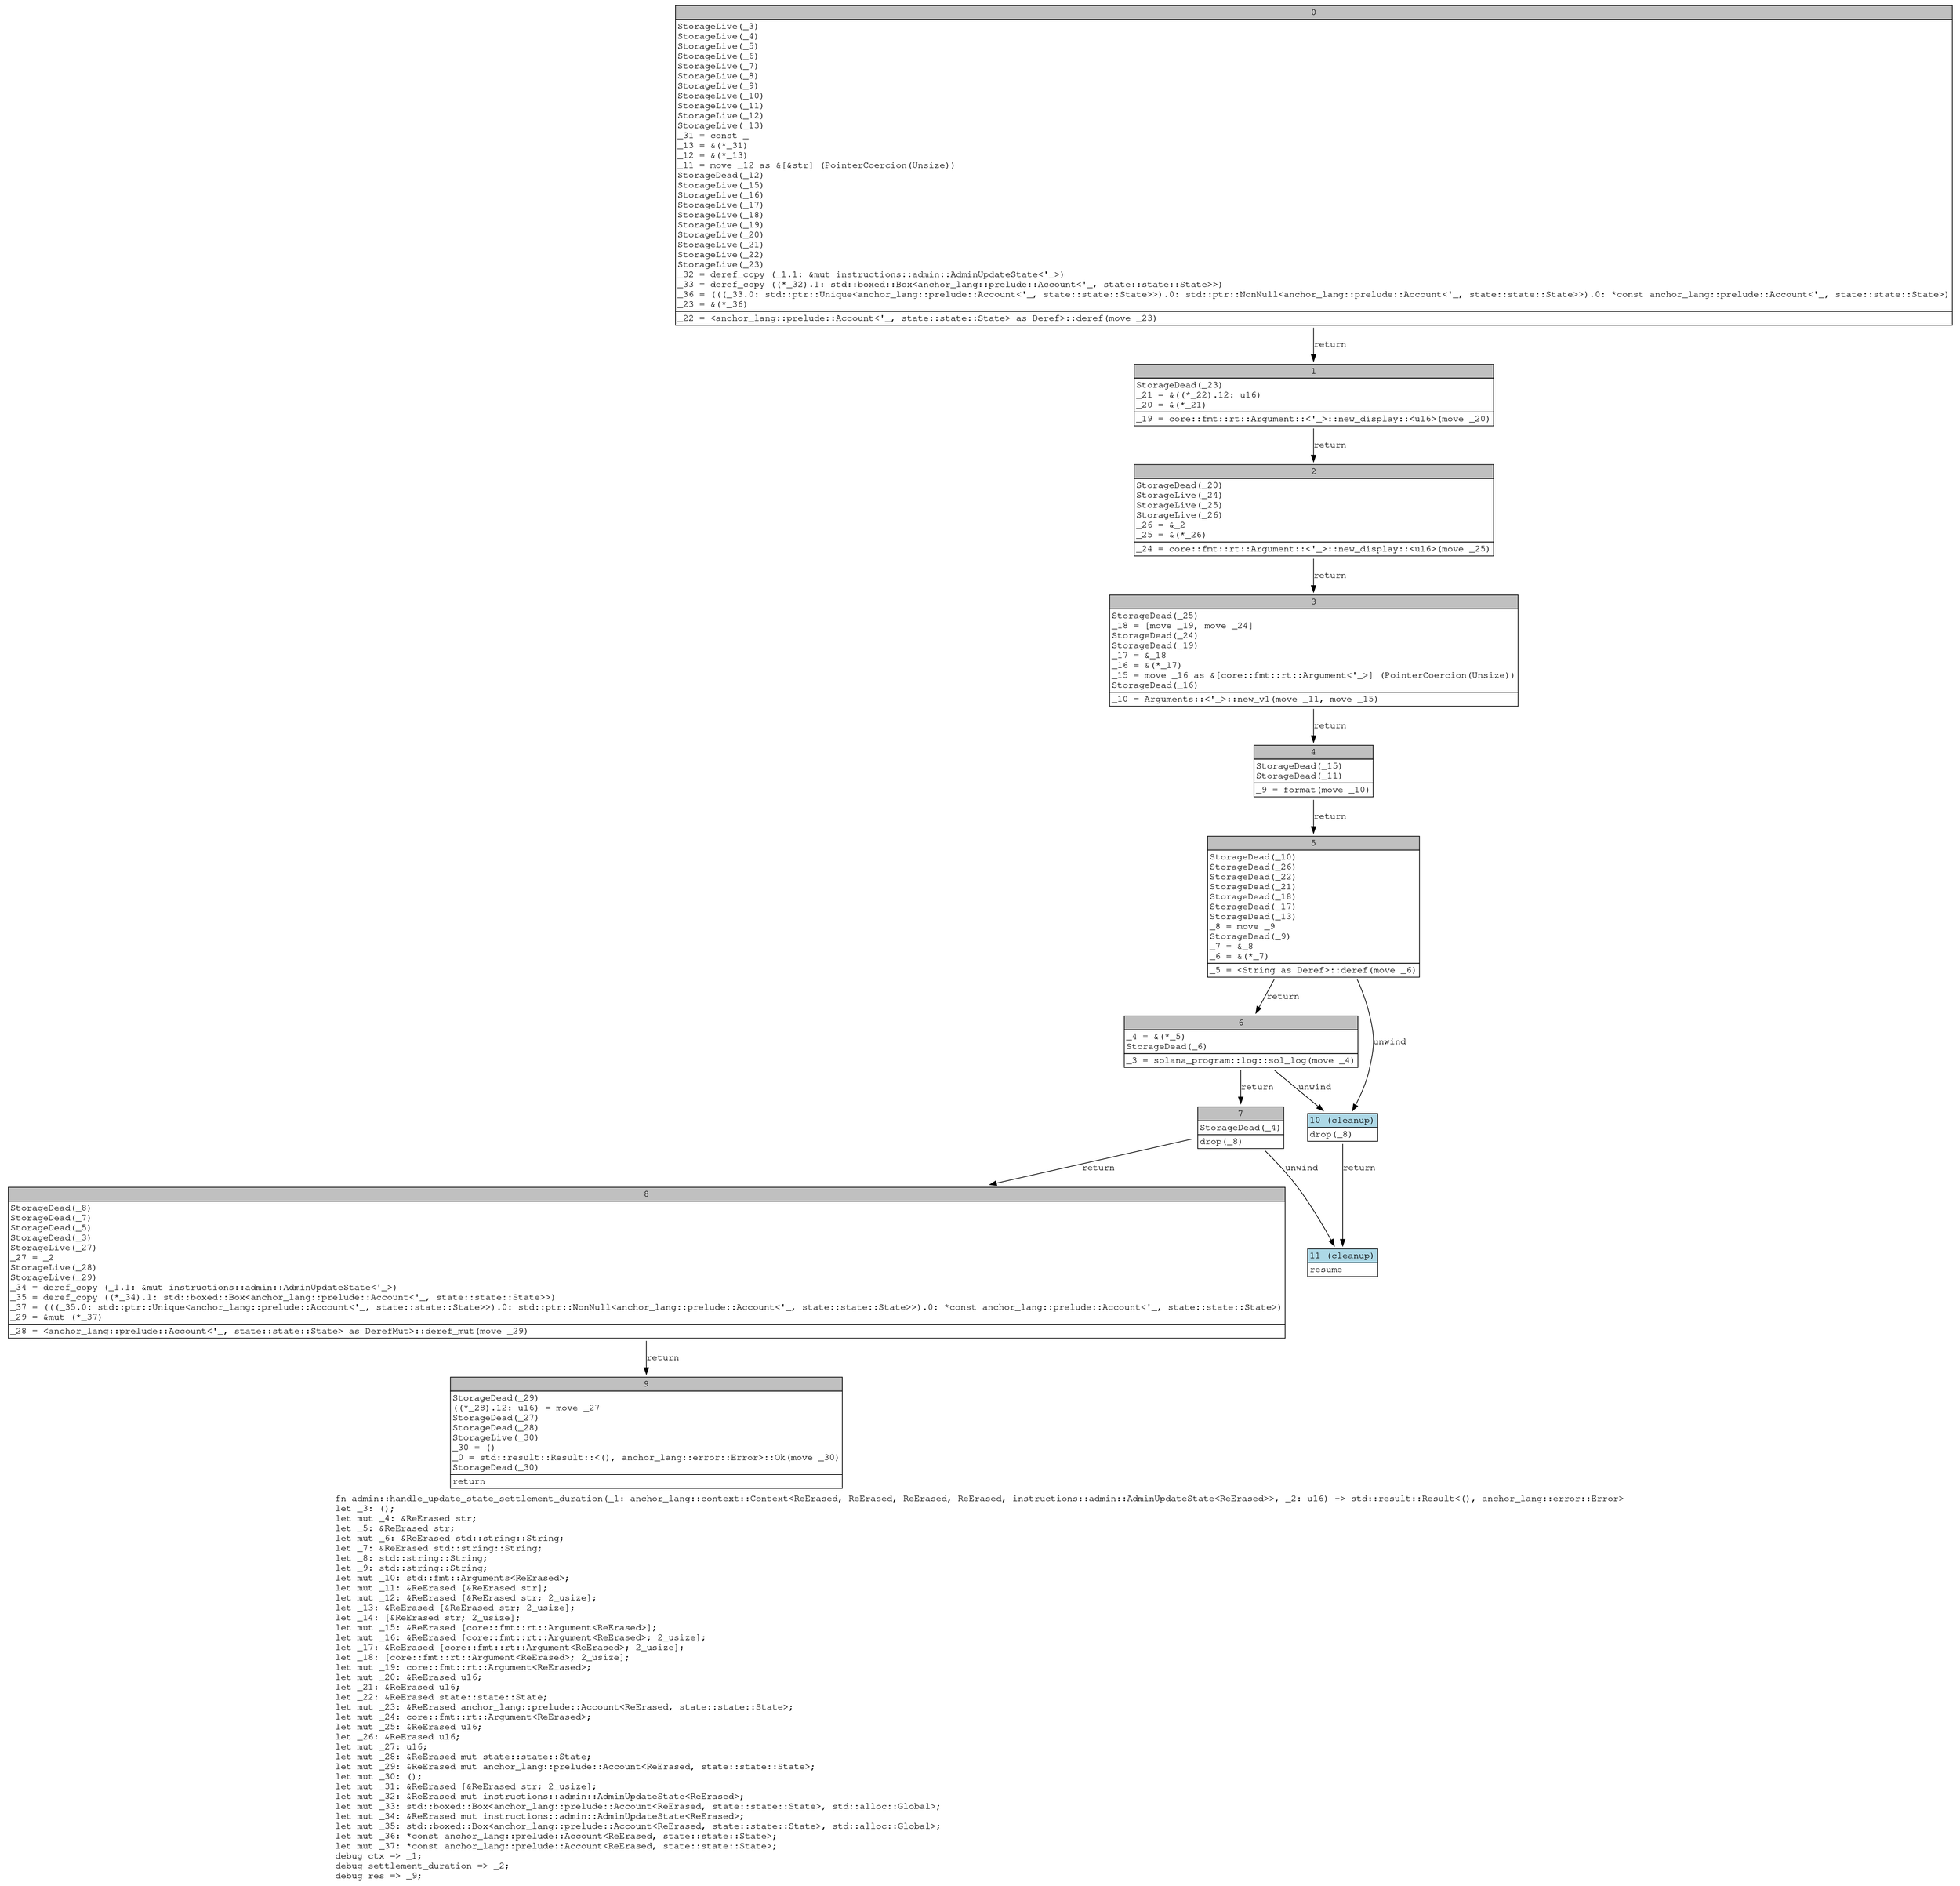 digraph Mir_0_1095 {
    graph [fontname="Courier, monospace"];
    node [fontname="Courier, monospace"];
    edge [fontname="Courier, monospace"];
    label=<fn admin::handle_update_state_settlement_duration(_1: anchor_lang::context::Context&lt;ReErased, ReErased, ReErased, ReErased, instructions::admin::AdminUpdateState&lt;ReErased&gt;&gt;, _2: u16) -&gt; std::result::Result&lt;(), anchor_lang::error::Error&gt;<br align="left"/>let _3: ();<br align="left"/>let mut _4: &amp;ReErased str;<br align="left"/>let _5: &amp;ReErased str;<br align="left"/>let mut _6: &amp;ReErased std::string::String;<br align="left"/>let _7: &amp;ReErased std::string::String;<br align="left"/>let _8: std::string::String;<br align="left"/>let _9: std::string::String;<br align="left"/>let mut _10: std::fmt::Arguments&lt;ReErased&gt;;<br align="left"/>let mut _11: &amp;ReErased [&amp;ReErased str];<br align="left"/>let mut _12: &amp;ReErased [&amp;ReErased str; 2_usize];<br align="left"/>let _13: &amp;ReErased [&amp;ReErased str; 2_usize];<br align="left"/>let _14: [&amp;ReErased str; 2_usize];<br align="left"/>let mut _15: &amp;ReErased [core::fmt::rt::Argument&lt;ReErased&gt;];<br align="left"/>let mut _16: &amp;ReErased [core::fmt::rt::Argument&lt;ReErased&gt;; 2_usize];<br align="left"/>let _17: &amp;ReErased [core::fmt::rt::Argument&lt;ReErased&gt;; 2_usize];<br align="left"/>let _18: [core::fmt::rt::Argument&lt;ReErased&gt;; 2_usize];<br align="left"/>let mut _19: core::fmt::rt::Argument&lt;ReErased&gt;;<br align="left"/>let mut _20: &amp;ReErased u16;<br align="left"/>let _21: &amp;ReErased u16;<br align="left"/>let _22: &amp;ReErased state::state::State;<br align="left"/>let mut _23: &amp;ReErased anchor_lang::prelude::Account&lt;ReErased, state::state::State&gt;;<br align="left"/>let mut _24: core::fmt::rt::Argument&lt;ReErased&gt;;<br align="left"/>let mut _25: &amp;ReErased u16;<br align="left"/>let _26: &amp;ReErased u16;<br align="left"/>let mut _27: u16;<br align="left"/>let mut _28: &amp;ReErased mut state::state::State;<br align="left"/>let mut _29: &amp;ReErased mut anchor_lang::prelude::Account&lt;ReErased, state::state::State&gt;;<br align="left"/>let mut _30: ();<br align="left"/>let mut _31: &amp;ReErased [&amp;ReErased str; 2_usize];<br align="left"/>let mut _32: &amp;ReErased mut instructions::admin::AdminUpdateState&lt;ReErased&gt;;<br align="left"/>let mut _33: std::boxed::Box&lt;anchor_lang::prelude::Account&lt;ReErased, state::state::State&gt;, std::alloc::Global&gt;;<br align="left"/>let mut _34: &amp;ReErased mut instructions::admin::AdminUpdateState&lt;ReErased&gt;;<br align="left"/>let mut _35: std::boxed::Box&lt;anchor_lang::prelude::Account&lt;ReErased, state::state::State&gt;, std::alloc::Global&gt;;<br align="left"/>let mut _36: *const anchor_lang::prelude::Account&lt;ReErased, state::state::State&gt;;<br align="left"/>let mut _37: *const anchor_lang::prelude::Account&lt;ReErased, state::state::State&gt;;<br align="left"/>debug ctx =&gt; _1;<br align="left"/>debug settlement_duration =&gt; _2;<br align="left"/>debug res =&gt; _9;<br align="left"/>>;
    bb0__0_1095 [shape="none", label=<<table border="0" cellborder="1" cellspacing="0"><tr><td bgcolor="gray" align="center" colspan="1">0</td></tr><tr><td align="left" balign="left">StorageLive(_3)<br/>StorageLive(_4)<br/>StorageLive(_5)<br/>StorageLive(_6)<br/>StorageLive(_7)<br/>StorageLive(_8)<br/>StorageLive(_9)<br/>StorageLive(_10)<br/>StorageLive(_11)<br/>StorageLive(_12)<br/>StorageLive(_13)<br/>_31 = const _<br/>_13 = &amp;(*_31)<br/>_12 = &amp;(*_13)<br/>_11 = move _12 as &amp;[&amp;str] (PointerCoercion(Unsize))<br/>StorageDead(_12)<br/>StorageLive(_15)<br/>StorageLive(_16)<br/>StorageLive(_17)<br/>StorageLive(_18)<br/>StorageLive(_19)<br/>StorageLive(_20)<br/>StorageLive(_21)<br/>StorageLive(_22)<br/>StorageLive(_23)<br/>_32 = deref_copy (_1.1: &amp;mut instructions::admin::AdminUpdateState&lt;'_&gt;)<br/>_33 = deref_copy ((*_32).1: std::boxed::Box&lt;anchor_lang::prelude::Account&lt;'_, state::state::State&gt;&gt;)<br/>_36 = (((_33.0: std::ptr::Unique&lt;anchor_lang::prelude::Account&lt;'_, state::state::State&gt;&gt;).0: std::ptr::NonNull&lt;anchor_lang::prelude::Account&lt;'_, state::state::State&gt;&gt;).0: *const anchor_lang::prelude::Account&lt;'_, state::state::State&gt;)<br/>_23 = &amp;(*_36)<br/></td></tr><tr><td align="left">_22 = &lt;anchor_lang::prelude::Account&lt;'_, state::state::State&gt; as Deref&gt;::deref(move _23)</td></tr></table>>];
    bb1__0_1095 [shape="none", label=<<table border="0" cellborder="1" cellspacing="0"><tr><td bgcolor="gray" align="center" colspan="1">1</td></tr><tr><td align="left" balign="left">StorageDead(_23)<br/>_21 = &amp;((*_22).12: u16)<br/>_20 = &amp;(*_21)<br/></td></tr><tr><td align="left">_19 = core::fmt::rt::Argument::&lt;'_&gt;::new_display::&lt;u16&gt;(move _20)</td></tr></table>>];
    bb2__0_1095 [shape="none", label=<<table border="0" cellborder="1" cellspacing="0"><tr><td bgcolor="gray" align="center" colspan="1">2</td></tr><tr><td align="left" balign="left">StorageDead(_20)<br/>StorageLive(_24)<br/>StorageLive(_25)<br/>StorageLive(_26)<br/>_26 = &amp;_2<br/>_25 = &amp;(*_26)<br/></td></tr><tr><td align="left">_24 = core::fmt::rt::Argument::&lt;'_&gt;::new_display::&lt;u16&gt;(move _25)</td></tr></table>>];
    bb3__0_1095 [shape="none", label=<<table border="0" cellborder="1" cellspacing="0"><tr><td bgcolor="gray" align="center" colspan="1">3</td></tr><tr><td align="left" balign="left">StorageDead(_25)<br/>_18 = [move _19, move _24]<br/>StorageDead(_24)<br/>StorageDead(_19)<br/>_17 = &amp;_18<br/>_16 = &amp;(*_17)<br/>_15 = move _16 as &amp;[core::fmt::rt::Argument&lt;'_&gt;] (PointerCoercion(Unsize))<br/>StorageDead(_16)<br/></td></tr><tr><td align="left">_10 = Arguments::&lt;'_&gt;::new_v1(move _11, move _15)</td></tr></table>>];
    bb4__0_1095 [shape="none", label=<<table border="0" cellborder="1" cellspacing="0"><tr><td bgcolor="gray" align="center" colspan="1">4</td></tr><tr><td align="left" balign="left">StorageDead(_15)<br/>StorageDead(_11)<br/></td></tr><tr><td align="left">_9 = format(move _10)</td></tr></table>>];
    bb5__0_1095 [shape="none", label=<<table border="0" cellborder="1" cellspacing="0"><tr><td bgcolor="gray" align="center" colspan="1">5</td></tr><tr><td align="left" balign="left">StorageDead(_10)<br/>StorageDead(_26)<br/>StorageDead(_22)<br/>StorageDead(_21)<br/>StorageDead(_18)<br/>StorageDead(_17)<br/>StorageDead(_13)<br/>_8 = move _9<br/>StorageDead(_9)<br/>_7 = &amp;_8<br/>_6 = &amp;(*_7)<br/></td></tr><tr><td align="left">_5 = &lt;String as Deref&gt;::deref(move _6)</td></tr></table>>];
    bb6__0_1095 [shape="none", label=<<table border="0" cellborder="1" cellspacing="0"><tr><td bgcolor="gray" align="center" colspan="1">6</td></tr><tr><td align="left" balign="left">_4 = &amp;(*_5)<br/>StorageDead(_6)<br/></td></tr><tr><td align="left">_3 = solana_program::log::sol_log(move _4)</td></tr></table>>];
    bb7__0_1095 [shape="none", label=<<table border="0" cellborder="1" cellspacing="0"><tr><td bgcolor="gray" align="center" colspan="1">7</td></tr><tr><td align="left" balign="left">StorageDead(_4)<br/></td></tr><tr><td align="left">drop(_8)</td></tr></table>>];
    bb8__0_1095 [shape="none", label=<<table border="0" cellborder="1" cellspacing="0"><tr><td bgcolor="gray" align="center" colspan="1">8</td></tr><tr><td align="left" balign="left">StorageDead(_8)<br/>StorageDead(_7)<br/>StorageDead(_5)<br/>StorageDead(_3)<br/>StorageLive(_27)<br/>_27 = _2<br/>StorageLive(_28)<br/>StorageLive(_29)<br/>_34 = deref_copy (_1.1: &amp;mut instructions::admin::AdminUpdateState&lt;'_&gt;)<br/>_35 = deref_copy ((*_34).1: std::boxed::Box&lt;anchor_lang::prelude::Account&lt;'_, state::state::State&gt;&gt;)<br/>_37 = (((_35.0: std::ptr::Unique&lt;anchor_lang::prelude::Account&lt;'_, state::state::State&gt;&gt;).0: std::ptr::NonNull&lt;anchor_lang::prelude::Account&lt;'_, state::state::State&gt;&gt;).0: *const anchor_lang::prelude::Account&lt;'_, state::state::State&gt;)<br/>_29 = &amp;mut (*_37)<br/></td></tr><tr><td align="left">_28 = &lt;anchor_lang::prelude::Account&lt;'_, state::state::State&gt; as DerefMut&gt;::deref_mut(move _29)</td></tr></table>>];
    bb9__0_1095 [shape="none", label=<<table border="0" cellborder="1" cellspacing="0"><tr><td bgcolor="gray" align="center" colspan="1">9</td></tr><tr><td align="left" balign="left">StorageDead(_29)<br/>((*_28).12: u16) = move _27<br/>StorageDead(_27)<br/>StorageDead(_28)<br/>StorageLive(_30)<br/>_30 = ()<br/>_0 = std::result::Result::&lt;(), anchor_lang::error::Error&gt;::Ok(move _30)<br/>StorageDead(_30)<br/></td></tr><tr><td align="left">return</td></tr></table>>];
    bb10__0_1095 [shape="none", label=<<table border="0" cellborder="1" cellspacing="0"><tr><td bgcolor="lightblue" align="center" colspan="1">10 (cleanup)</td></tr><tr><td align="left">drop(_8)</td></tr></table>>];
    bb11__0_1095 [shape="none", label=<<table border="0" cellborder="1" cellspacing="0"><tr><td bgcolor="lightblue" align="center" colspan="1">11 (cleanup)</td></tr><tr><td align="left">resume</td></tr></table>>];
    bb0__0_1095 -> bb1__0_1095 [label="return"];
    bb1__0_1095 -> bb2__0_1095 [label="return"];
    bb2__0_1095 -> bb3__0_1095 [label="return"];
    bb3__0_1095 -> bb4__0_1095 [label="return"];
    bb4__0_1095 -> bb5__0_1095 [label="return"];
    bb5__0_1095 -> bb6__0_1095 [label="return"];
    bb5__0_1095 -> bb10__0_1095 [label="unwind"];
    bb6__0_1095 -> bb7__0_1095 [label="return"];
    bb6__0_1095 -> bb10__0_1095 [label="unwind"];
    bb7__0_1095 -> bb8__0_1095 [label="return"];
    bb7__0_1095 -> bb11__0_1095 [label="unwind"];
    bb8__0_1095 -> bb9__0_1095 [label="return"];
    bb10__0_1095 -> bb11__0_1095 [label="return"];
}
